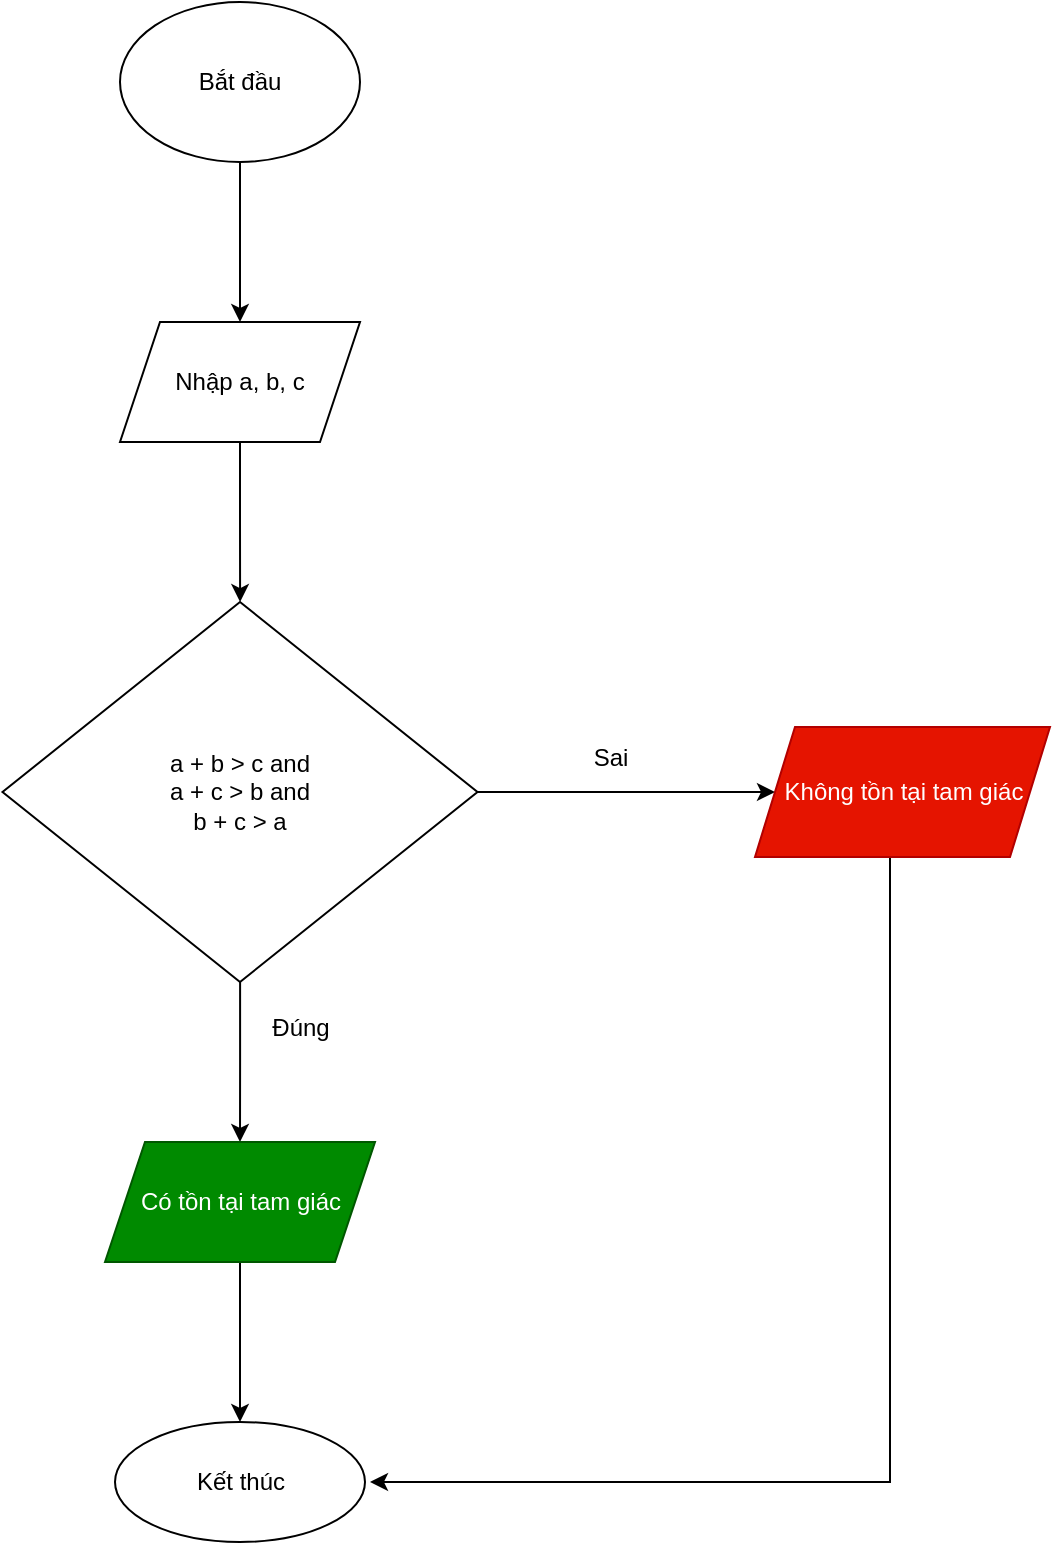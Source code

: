 <mxfile version="28.0.4">
  <diagram name="Page-1" id="6zF4qsCQqf-BYcdJh_g_">
    <mxGraphModel dx="1064" dy="784" grid="1" gridSize="10" guides="1" tooltips="1" connect="1" arrows="1" fold="1" page="1" pageScale="1" pageWidth="850" pageHeight="1100" math="0" shadow="0">
      <root>
        <mxCell id="0" />
        <mxCell id="1" parent="0" />
        <mxCell id="K3lgUeuOnN5ggsSi9GG9-3" value="" style="edgeStyle=orthogonalEdgeStyle;rounded=0;orthogonalLoop=1;jettySize=auto;html=1;" edge="1" parent="1" source="K3lgUeuOnN5ggsSi9GG9-1" target="K3lgUeuOnN5ggsSi9GG9-2">
          <mxGeometry relative="1" as="geometry" />
        </mxCell>
        <mxCell id="K3lgUeuOnN5ggsSi9GG9-1" value="Bắt đầu" style="ellipse;whiteSpace=wrap;html=1;" vertex="1" parent="1">
          <mxGeometry x="305" y="60" width="120" height="80" as="geometry" />
        </mxCell>
        <mxCell id="K3lgUeuOnN5ggsSi9GG9-5" value="" style="edgeStyle=orthogonalEdgeStyle;rounded=0;orthogonalLoop=1;jettySize=auto;html=1;" edge="1" parent="1" source="K3lgUeuOnN5ggsSi9GG9-2" target="K3lgUeuOnN5ggsSi9GG9-4">
          <mxGeometry relative="1" as="geometry" />
        </mxCell>
        <mxCell id="K3lgUeuOnN5ggsSi9GG9-2" value="Nhập a, b, c" style="shape=parallelogram;perimeter=parallelogramPerimeter;whiteSpace=wrap;html=1;fixedSize=1;" vertex="1" parent="1">
          <mxGeometry x="305" y="220" width="120" height="60" as="geometry" />
        </mxCell>
        <mxCell id="K3lgUeuOnN5ggsSi9GG9-7" value="" style="edgeStyle=orthogonalEdgeStyle;rounded=0;orthogonalLoop=1;jettySize=auto;html=1;" edge="1" parent="1" source="K3lgUeuOnN5ggsSi9GG9-4" target="K3lgUeuOnN5ggsSi9GG9-6">
          <mxGeometry relative="1" as="geometry" />
        </mxCell>
        <mxCell id="K3lgUeuOnN5ggsSi9GG9-10" value="" style="edgeStyle=orthogonalEdgeStyle;rounded=0;orthogonalLoop=1;jettySize=auto;html=1;" edge="1" parent="1" source="K3lgUeuOnN5ggsSi9GG9-4" target="K3lgUeuOnN5ggsSi9GG9-9">
          <mxGeometry relative="1" as="geometry" />
        </mxCell>
        <mxCell id="K3lgUeuOnN5ggsSi9GG9-4" value="a + b &amp;gt; c and&lt;div&gt;a + c &amp;gt; b and&lt;/div&gt;&lt;div&gt;b + c &amp;gt; a&lt;/div&gt;" style="rhombus;whiteSpace=wrap;html=1;" vertex="1" parent="1">
          <mxGeometry x="246.25" y="360" width="237.5" height="190" as="geometry" />
        </mxCell>
        <mxCell id="K3lgUeuOnN5ggsSi9GG9-15" value="" style="edgeStyle=orthogonalEdgeStyle;rounded=0;orthogonalLoop=1;jettySize=auto;html=1;" edge="1" parent="1" source="K3lgUeuOnN5ggsSi9GG9-6" target="K3lgUeuOnN5ggsSi9GG9-14">
          <mxGeometry relative="1" as="geometry" />
        </mxCell>
        <mxCell id="K3lgUeuOnN5ggsSi9GG9-6" value="Có tồn tại tam giác" style="shape=parallelogram;perimeter=parallelogramPerimeter;whiteSpace=wrap;html=1;fixedSize=1;fillColor=#008a00;fontColor=#ffffff;strokeColor=#005700;" vertex="1" parent="1">
          <mxGeometry x="297.5" y="630" width="135" height="60" as="geometry" />
        </mxCell>
        <mxCell id="K3lgUeuOnN5ggsSi9GG9-8" value="Đúng" style="text;html=1;align=center;verticalAlign=middle;resizable=0;points=[];autosize=1;strokeColor=none;fillColor=none;" vertex="1" parent="1">
          <mxGeometry x="370" y="558" width="50" height="30" as="geometry" />
        </mxCell>
        <mxCell id="K3lgUeuOnN5ggsSi9GG9-17" value="" style="edgeStyle=orthogonalEdgeStyle;rounded=0;orthogonalLoop=1;jettySize=auto;html=1;" edge="1" parent="1" source="K3lgUeuOnN5ggsSi9GG9-9">
          <mxGeometry relative="1" as="geometry">
            <mxPoint x="430" y="800" as="targetPoint" />
            <Array as="points">
              <mxPoint x="690" y="800" />
            </Array>
          </mxGeometry>
        </mxCell>
        <mxCell id="K3lgUeuOnN5ggsSi9GG9-9" value="Không tồn tại tam giác" style="shape=parallelogram;perimeter=parallelogramPerimeter;whiteSpace=wrap;html=1;fixedSize=1;fillColor=#e51400;fontColor=#ffffff;strokeColor=#B20000;" vertex="1" parent="1">
          <mxGeometry x="622.5" y="422.5" width="147.5" height="65" as="geometry" />
        </mxCell>
        <mxCell id="K3lgUeuOnN5ggsSi9GG9-11" value="Sai" style="text;html=1;align=center;verticalAlign=middle;resizable=0;points=[];autosize=1;strokeColor=none;fillColor=none;" vertex="1" parent="1">
          <mxGeometry x="530" y="422.5" width="40" height="30" as="geometry" />
        </mxCell>
        <mxCell id="K3lgUeuOnN5ggsSi9GG9-14" value="Kết thúc" style="ellipse;whiteSpace=wrap;html=1;" vertex="1" parent="1">
          <mxGeometry x="302.5" y="770" width="125" height="60" as="geometry" />
        </mxCell>
      </root>
    </mxGraphModel>
  </diagram>
</mxfile>
